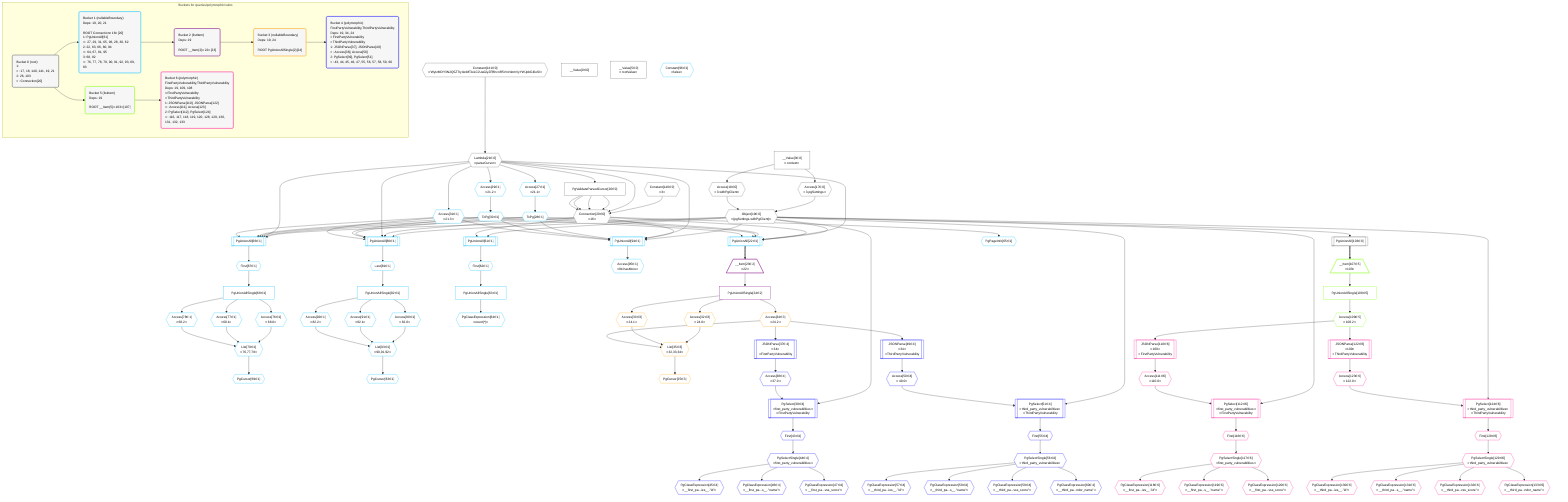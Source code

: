 %%{init: {'themeVariables': { 'fontSize': '12px'}}}%%
graph TD
    classDef path fill:#eee,stroke:#000,color:#000
    classDef plan fill:#fff,stroke-width:1px,color:#000
    classDef itemplan fill:#fff,stroke-width:2px,color:#000
    classDef unbatchedplan fill:#dff,stroke-width:1px,color:#000
    classDef sideeffectplan fill:#fcc,stroke-width:2px,color:#000
    classDef bucket fill:#f6f6f6,color:#000,stroke-width:2px,text-align:left


    %% plan dependencies
    Connection20{{"Connection[20∈0]<br />ᐸ16ᐳ"}}:::plan
    Constant140{{"Constant[140∈0]<br />ᐸ3ᐳ"}}:::plan
    Lambda21{{"Lambda[21∈0]<br />ᐸparseCursorᐳ"}}:::plan
    PgValidateParsedCursor26["PgValidateParsedCursor[26∈0]"]:::plan
    Constant140 & Lambda21 & PgValidateParsedCursor26 & PgValidateParsedCursor26 & PgValidateParsedCursor26 & PgValidateParsedCursor26 --> Connection20
    Object19{{"Object[19∈0]<br />ᐸ{pgSettings,withPgClient}ᐳ"}}:::plan
    Access17{{"Access[17∈0]<br />ᐸ3.pgSettingsᐳ"}}:::plan
    Access18{{"Access[18∈0]<br />ᐸ3.withPgClientᐳ"}}:::plan
    Access17 & Access18 --> Object19
    __Value3["__Value[3∈0]<br />ᐸcontextᐳ"]:::plan
    __Value3 --> Access17
    __Value3 --> Access18
    Constant141{{"Constant[141∈0]<br />ᐸ'WyIzMDY3N2Q5ZTIyIiwiMTAiLCJUaGlyZFBhcnR5VnVsbmVyYWJpbGl0eSIᐳ"}}:::plan
    Constant141 --> Lambda21
    Lambda21 --> PgValidateParsedCursor26
    PgUnionAll103[["PgUnionAll[103∈0]"]]:::plan
    Object19 --> PgUnionAll103
    __Value0["__Value[0∈0]"]:::plan
    __Value5["__Value[5∈0]<br />ᐸrootValueᐳ"]:::plan
    PgUnionAll22[["PgUnionAll[22∈1]"]]:::plan
    ToPg28{{"ToPg[28∈1]"}}:::plan
    ToPg30{{"ToPg[30∈1]"}}:::plan
    Access31{{"Access[31∈1]<br />ᐸ21.3ᐳ"}}:::plan
    Object19 & Connection20 & Lambda21 & ToPg28 & ToPg30 & Access31 --> PgUnionAll22
    PgUnionAll66[["PgUnionAll[66∈1]"]]:::plan
    Object19 & Connection20 & Lambda21 & ToPg28 & ToPg30 & Access31 --> PgUnionAll66
    PgUnionAll80[["PgUnionAll[80∈1]"]]:::plan
    Object19 & Connection20 & Lambda21 & ToPg28 & ToPg30 & Access31 --> PgUnionAll80
    PgUnionAll94[["PgUnionAll[94∈1]"]]:::plan
    Object19 & Connection20 & Lambda21 & ToPg28 & ToPg30 & Access31 --> PgUnionAll94
    List79{{"List[79∈1]<br />ᐸ76,77,78ᐳ"}}:::plan
    Access76{{"Access[76∈1]<br />ᐸ68.0ᐳ"}}:::plan
    Access77{{"Access[77∈1]<br />ᐸ68.1ᐳ"}}:::plan
    Access78{{"Access[78∈1]<br />ᐸ68.2ᐳ"}}:::plan
    Access76 & Access77 & Access78 --> List79
    List93{{"List[93∈1]<br />ᐸ90,91,92ᐳ"}}:::plan
    Access90{{"Access[90∈1]<br />ᐸ82.0ᐳ"}}:::plan
    Access91{{"Access[91∈1]<br />ᐸ82.1ᐳ"}}:::plan
    Access92{{"Access[92∈1]<br />ᐸ82.2ᐳ"}}:::plan
    Access90 & Access91 & Access92 --> List93
    PgUnionAll61[["PgUnionAll[61∈1]"]]:::plan
    Object19 & Connection20 --> PgUnionAll61
    Access27{{"Access[27∈1]<br />ᐸ21.1ᐳ"}}:::plan
    Lambda21 --> Access27
    Access27 --> ToPg28
    Access29{{"Access[29∈1]<br />ᐸ21.2ᐳ"}}:::plan
    Lambda21 --> Access29
    Access29 --> ToPg30
    Lambda21 --> Access31
    First62{{"First[62∈1]"}}:::plan
    PgUnionAll61 --> First62
    PgUnionAllSingle63["PgUnionAllSingle[63∈1]"]:::plan
    First62 --> PgUnionAllSingle63
    PgClassExpression64{{"PgClassExpression[64∈1]<br />ᐸcount(*)ᐳ"}}:::plan
    PgUnionAllSingle63 --> PgClassExpression64
    PgPageInfo65{{"PgPageInfo[65∈1]"}}:::plan
    Connection20 --> PgPageInfo65
    First67{{"First[67∈1]"}}:::plan
    PgUnionAll66 --> First67
    PgUnionAllSingle68["PgUnionAllSingle[68∈1]"]:::plan
    First67 --> PgUnionAllSingle68
    PgCursor69{{"PgCursor[69∈1]"}}:::plan
    List79 --> PgCursor69
    PgUnionAllSingle68 --> Access76
    PgUnionAllSingle68 --> Access77
    PgUnionAllSingle68 --> Access78
    Last81{{"Last[81∈1]"}}:::plan
    PgUnionAll80 --> Last81
    PgUnionAllSingle82["PgUnionAllSingle[82∈1]"]:::plan
    Last81 --> PgUnionAllSingle82
    PgCursor83{{"PgCursor[83∈1]"}}:::plan
    List93 --> PgCursor83
    PgUnionAllSingle82 --> Access90
    PgUnionAllSingle82 --> Access91
    PgUnionAllSingle82 --> Access92
    Access95{{"Access[95∈1]<br />ᐸ94.hasMoreᐳ"}}:::plan
    PgUnionAll94 --> Access95
    Constant96{{"Constant[96∈1]<br />ᐸfalseᐳ"}}:::plan
    __Item23[/"__Item[23∈2]<br />ᐸ22ᐳ"\]:::itemplan
    PgUnionAll22 ==> __Item23
    PgUnionAllSingle24["PgUnionAllSingle[24∈2]"]:::plan
    __Item23 --> PgUnionAllSingle24
    List35{{"List[35∈3]<br />ᐸ32,33,34ᐳ"}}:::plan
    Access32{{"Access[32∈3]<br />ᐸ24.0ᐳ"}}:::plan
    Access33{{"Access[33∈3]<br />ᐸ24.1ᐳ"}}:::plan
    Access34{{"Access[34∈3]<br />ᐸ24.2ᐳ"}}:::plan
    Access32 & Access33 & Access34 --> List35
    PgCursor25{{"PgCursor[25∈3]"}}:::plan
    List35 --> PgCursor25
    PgUnionAllSingle24 --> Access32
    PgUnionAllSingle24 --> Access33
    PgUnionAllSingle24 --> Access34
    PgSelect39[["PgSelect[39∈4]<br />ᐸfirst_party_vulnerabilitiesᐳ<br />ᐳFirstPartyVulnerability"]]:::plan
    Access38{{"Access[38∈4]<br />ᐸ37.0ᐳ"}}:::plan
    Object19 & Access38 --> PgSelect39
    PgSelect51[["PgSelect[51∈4]<br />ᐸthird_party_vulnerabilitiesᐳ<br />ᐳThirdPartyVulnerability"]]:::plan
    Access50{{"Access[50∈4]<br />ᐸ49.0ᐳ"}}:::plan
    Object19 & Access50 --> PgSelect51
    JSONParse37[["JSONParse[37∈4]<br />ᐸ34ᐳ<br />ᐳFirstPartyVulnerability"]]:::plan
    Access34 --> JSONParse37
    JSONParse37 --> Access38
    First43{{"First[43∈4]"}}:::plan
    PgSelect39 --> First43
    PgSelectSingle44{{"PgSelectSingle[44∈4]<br />ᐸfirst_party_vulnerabilitiesᐳ"}}:::plan
    First43 --> PgSelectSingle44
    PgClassExpression45{{"PgClassExpression[45∈4]<br />ᐸ__first_pa...ies__.”id”ᐳ"}}:::plan
    PgSelectSingle44 --> PgClassExpression45
    PgClassExpression46{{"PgClassExpression[46∈4]<br />ᐸ__first_pa...s__.”name”ᐳ"}}:::plan
    PgSelectSingle44 --> PgClassExpression46
    PgClassExpression47{{"PgClassExpression[47∈4]<br />ᐸ__first_pa...vss_score”ᐳ"}}:::plan
    PgSelectSingle44 --> PgClassExpression47
    JSONParse49[["JSONParse[49∈4]<br />ᐸ34ᐳ<br />ᐳThirdPartyVulnerability"]]:::plan
    Access34 --> JSONParse49
    JSONParse49 --> Access50
    First55{{"First[55∈4]"}}:::plan
    PgSelect51 --> First55
    PgSelectSingle56{{"PgSelectSingle[56∈4]<br />ᐸthird_party_vulnerabilitiesᐳ"}}:::plan
    First55 --> PgSelectSingle56
    PgClassExpression57{{"PgClassExpression[57∈4]<br />ᐸ__third_pa...ies__.”id”ᐳ"}}:::plan
    PgSelectSingle56 --> PgClassExpression57
    PgClassExpression58{{"PgClassExpression[58∈4]<br />ᐸ__third_pa...s__.”name”ᐳ"}}:::plan
    PgSelectSingle56 --> PgClassExpression58
    PgClassExpression59{{"PgClassExpression[59∈4]<br />ᐸ__third_pa...vss_score”ᐳ"}}:::plan
    PgSelectSingle56 --> PgClassExpression59
    PgClassExpression60{{"PgClassExpression[60∈4]<br />ᐸ__third_pa...ndor_name”ᐳ"}}:::plan
    PgSelectSingle56 --> PgClassExpression60
    __Item107[/"__Item[107∈5]<br />ᐸ103ᐳ"\]:::itemplan
    PgUnionAll103 ==> __Item107
    PgUnionAllSingle108["PgUnionAllSingle[108∈5]"]:::plan
    __Item107 --> PgUnionAllSingle108
    Access109{{"Access[109∈5]<br />ᐸ108.2ᐳ"}}:::plan
    PgUnionAllSingle108 --> Access109
    PgSelect112[["PgSelect[112∈6]<br />ᐸfirst_party_vulnerabilitiesᐳ<br />ᐳFirstPartyVulnerability"]]:::plan
    Access111{{"Access[111∈6]<br />ᐸ110.0ᐳ"}}:::plan
    Object19 & Access111 --> PgSelect112
    PgSelect124[["PgSelect[124∈6]<br />ᐸthird_party_vulnerabilitiesᐳ<br />ᐳThirdPartyVulnerability"]]:::plan
    Access123{{"Access[123∈6]<br />ᐸ122.0ᐳ"}}:::plan
    Object19 & Access123 --> PgSelect124
    JSONParse110[["JSONParse[110∈6]<br />ᐸ109ᐳ<br />ᐳFirstPartyVulnerability"]]:::plan
    Access109 --> JSONParse110
    JSONParse110 --> Access111
    First116{{"First[116∈6]"}}:::plan
    PgSelect112 --> First116
    PgSelectSingle117{{"PgSelectSingle[117∈6]<br />ᐸfirst_party_vulnerabilitiesᐳ"}}:::plan
    First116 --> PgSelectSingle117
    PgClassExpression118{{"PgClassExpression[118∈6]<br />ᐸ__first_pa...ies__.”id”ᐳ"}}:::plan
    PgSelectSingle117 --> PgClassExpression118
    PgClassExpression119{{"PgClassExpression[119∈6]<br />ᐸ__first_pa...s__.”name”ᐳ"}}:::plan
    PgSelectSingle117 --> PgClassExpression119
    PgClassExpression120{{"PgClassExpression[120∈6]<br />ᐸ__first_pa...vss_score”ᐳ"}}:::plan
    PgSelectSingle117 --> PgClassExpression120
    JSONParse122[["JSONParse[122∈6]<br />ᐸ109ᐳ<br />ᐳThirdPartyVulnerability"]]:::plan
    Access109 --> JSONParse122
    JSONParse122 --> Access123
    First128{{"First[128∈6]"}}:::plan
    PgSelect124 --> First128
    PgSelectSingle129{{"PgSelectSingle[129∈6]<br />ᐸthird_party_vulnerabilitiesᐳ"}}:::plan
    First128 --> PgSelectSingle129
    PgClassExpression130{{"PgClassExpression[130∈6]<br />ᐸ__third_pa...ies__.”id”ᐳ"}}:::plan
    PgSelectSingle129 --> PgClassExpression130
    PgClassExpression131{{"PgClassExpression[131∈6]<br />ᐸ__third_pa...s__.”name”ᐳ"}}:::plan
    PgSelectSingle129 --> PgClassExpression131
    PgClassExpression132{{"PgClassExpression[132∈6]<br />ᐸ__third_pa...vss_score”ᐳ"}}:::plan
    PgSelectSingle129 --> PgClassExpression132
    PgClassExpression133{{"PgClassExpression[133∈6]<br />ᐸ__third_pa...ndor_name”ᐳ"}}:::plan
    PgSelectSingle129 --> PgClassExpression133

    %% define steps

    subgraph "Buckets for queries/polymorphic/vulns"
    Bucket0("Bucket 0 (root)<br />1: <br />ᐳ: 17, 18, 140, 141, 19, 21<br />2: 26, 103<br />ᐳ: Connection[20]"):::bucket
    classDef bucket0 stroke:#696969
    class Bucket0,__Value0,__Value3,__Value5,Access17,Access18,Object19,Connection20,Lambda21,PgValidateParsedCursor26,PgUnionAll103,Constant140,Constant141 bucket0
    Bucket1("Bucket 1 (nullableBoundary)<br />Deps: 19, 20, 21<br /><br />ROOT Connectionᐸ16ᐳ[20]<br />1: PgUnionAll[61]<br />ᐳ: 27, 29, 31, 65, 96, 28, 30, 62<br />2: 22, 63, 66, 80, 94<br />ᐳ: 64, 67, 81, 95<br />3: 68, 82<br />ᐳ: 76, 77, 78, 79, 90, 91, 92, 93, 69, 83"):::bucket
    classDef bucket1 stroke:#00bfff
    class Bucket1,PgUnionAll22,Access27,ToPg28,Access29,ToPg30,Access31,PgUnionAll61,First62,PgUnionAllSingle63,PgClassExpression64,PgPageInfo65,PgUnionAll66,First67,PgUnionAllSingle68,PgCursor69,Access76,Access77,Access78,List79,PgUnionAll80,Last81,PgUnionAllSingle82,PgCursor83,Access90,Access91,Access92,List93,PgUnionAll94,Access95,Constant96 bucket1
    Bucket2("Bucket 2 (listItem)<br />Deps: 19<br /><br />ROOT __Item{2}ᐸ22ᐳ[23]"):::bucket
    classDef bucket2 stroke:#7f007f
    class Bucket2,__Item23,PgUnionAllSingle24 bucket2
    Bucket3("Bucket 3 (nullableBoundary)<br />Deps: 19, 24<br /><br />ROOT PgUnionAllSingle{2}[24]"):::bucket
    classDef bucket3 stroke:#ffa500
    class Bucket3,PgCursor25,Access32,Access33,Access34,List35 bucket3
    Bucket4("Bucket 4 (polymorphic)<br />FirstPartyVulnerability,ThirdPartyVulnerability<br />Deps: 19, 34, 24<br />ᐳFirstPartyVulnerability<br />ᐳThirdPartyVulnerability<br />1: JSONParse[37], JSONParse[49]<br />ᐳ: Access[38], Access[50]<br />2: PgSelect[39], PgSelect[51]<br />ᐳ: 43, 44, 45, 46, 47, 55, 56, 57, 58, 59, 60"):::bucket
    classDef bucket4 stroke:#0000ff
    class Bucket4,JSONParse37,Access38,PgSelect39,First43,PgSelectSingle44,PgClassExpression45,PgClassExpression46,PgClassExpression47,JSONParse49,Access50,PgSelect51,First55,PgSelectSingle56,PgClassExpression57,PgClassExpression58,PgClassExpression59,PgClassExpression60 bucket4
    Bucket5("Bucket 5 (listItem)<br />Deps: 19<br /><br />ROOT __Item{5}ᐸ103ᐳ[107]"):::bucket
    classDef bucket5 stroke:#7fff00
    class Bucket5,__Item107,PgUnionAllSingle108,Access109 bucket5
    Bucket6("Bucket 6 (polymorphic)<br />FirstPartyVulnerability,ThirdPartyVulnerability<br />Deps: 19, 109, 108<br />ᐳFirstPartyVulnerability<br />ᐳThirdPartyVulnerability<br />1: JSONParse[110], JSONParse[122]<br />ᐳ: Access[111], Access[123]<br />2: PgSelect[112], PgSelect[124]<br />ᐳ: 116, 117, 118, 119, 120, 128, 129, 130, 131, 132, 133"):::bucket
    classDef bucket6 stroke:#ff1493
    class Bucket6,JSONParse110,Access111,PgSelect112,First116,PgSelectSingle117,PgClassExpression118,PgClassExpression119,PgClassExpression120,JSONParse122,Access123,PgSelect124,First128,PgSelectSingle129,PgClassExpression130,PgClassExpression131,PgClassExpression132,PgClassExpression133 bucket6
    Bucket0 --> Bucket1 & Bucket5
    Bucket1 --> Bucket2
    Bucket2 --> Bucket3
    Bucket3 --> Bucket4
    Bucket5 --> Bucket6
    end